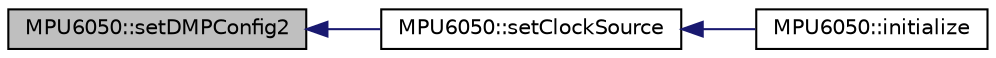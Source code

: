 digraph "MPU6050::setDMPConfig2"
{
  edge [fontname="Helvetica",fontsize="10",labelfontname="Helvetica",labelfontsize="10"];
  node [fontname="Helvetica",fontsize="10",shape=record];
  rankdir="LR";
  Node947 [label="MPU6050::setDMPConfig2",height=0.2,width=0.4,color="black", fillcolor="grey75", style="filled", fontcolor="black"];
  Node947 -> Node948 [dir="back",color="midnightblue",fontsize="10",style="solid",fontname="Helvetica"];
  Node948 [label="MPU6050::setClockSource",height=0.2,width=0.4,color="black", fillcolor="white", style="filled",URL="$class_m_p_u6050.html#a4c1cd147d038e024bdeaa053c4d77734",tooltip="Set clock source setting. "];
  Node948 -> Node949 [dir="back",color="midnightblue",fontsize="10",style="solid",fontname="Helvetica"];
  Node949 [label="MPU6050::initialize",height=0.2,width=0.4,color="black", fillcolor="white", style="filled",URL="$class_m_p_u6050.html#abd8fc6c18adf158011118fbccc7e7054",tooltip="Power on and prepare for general usage. "];
}
